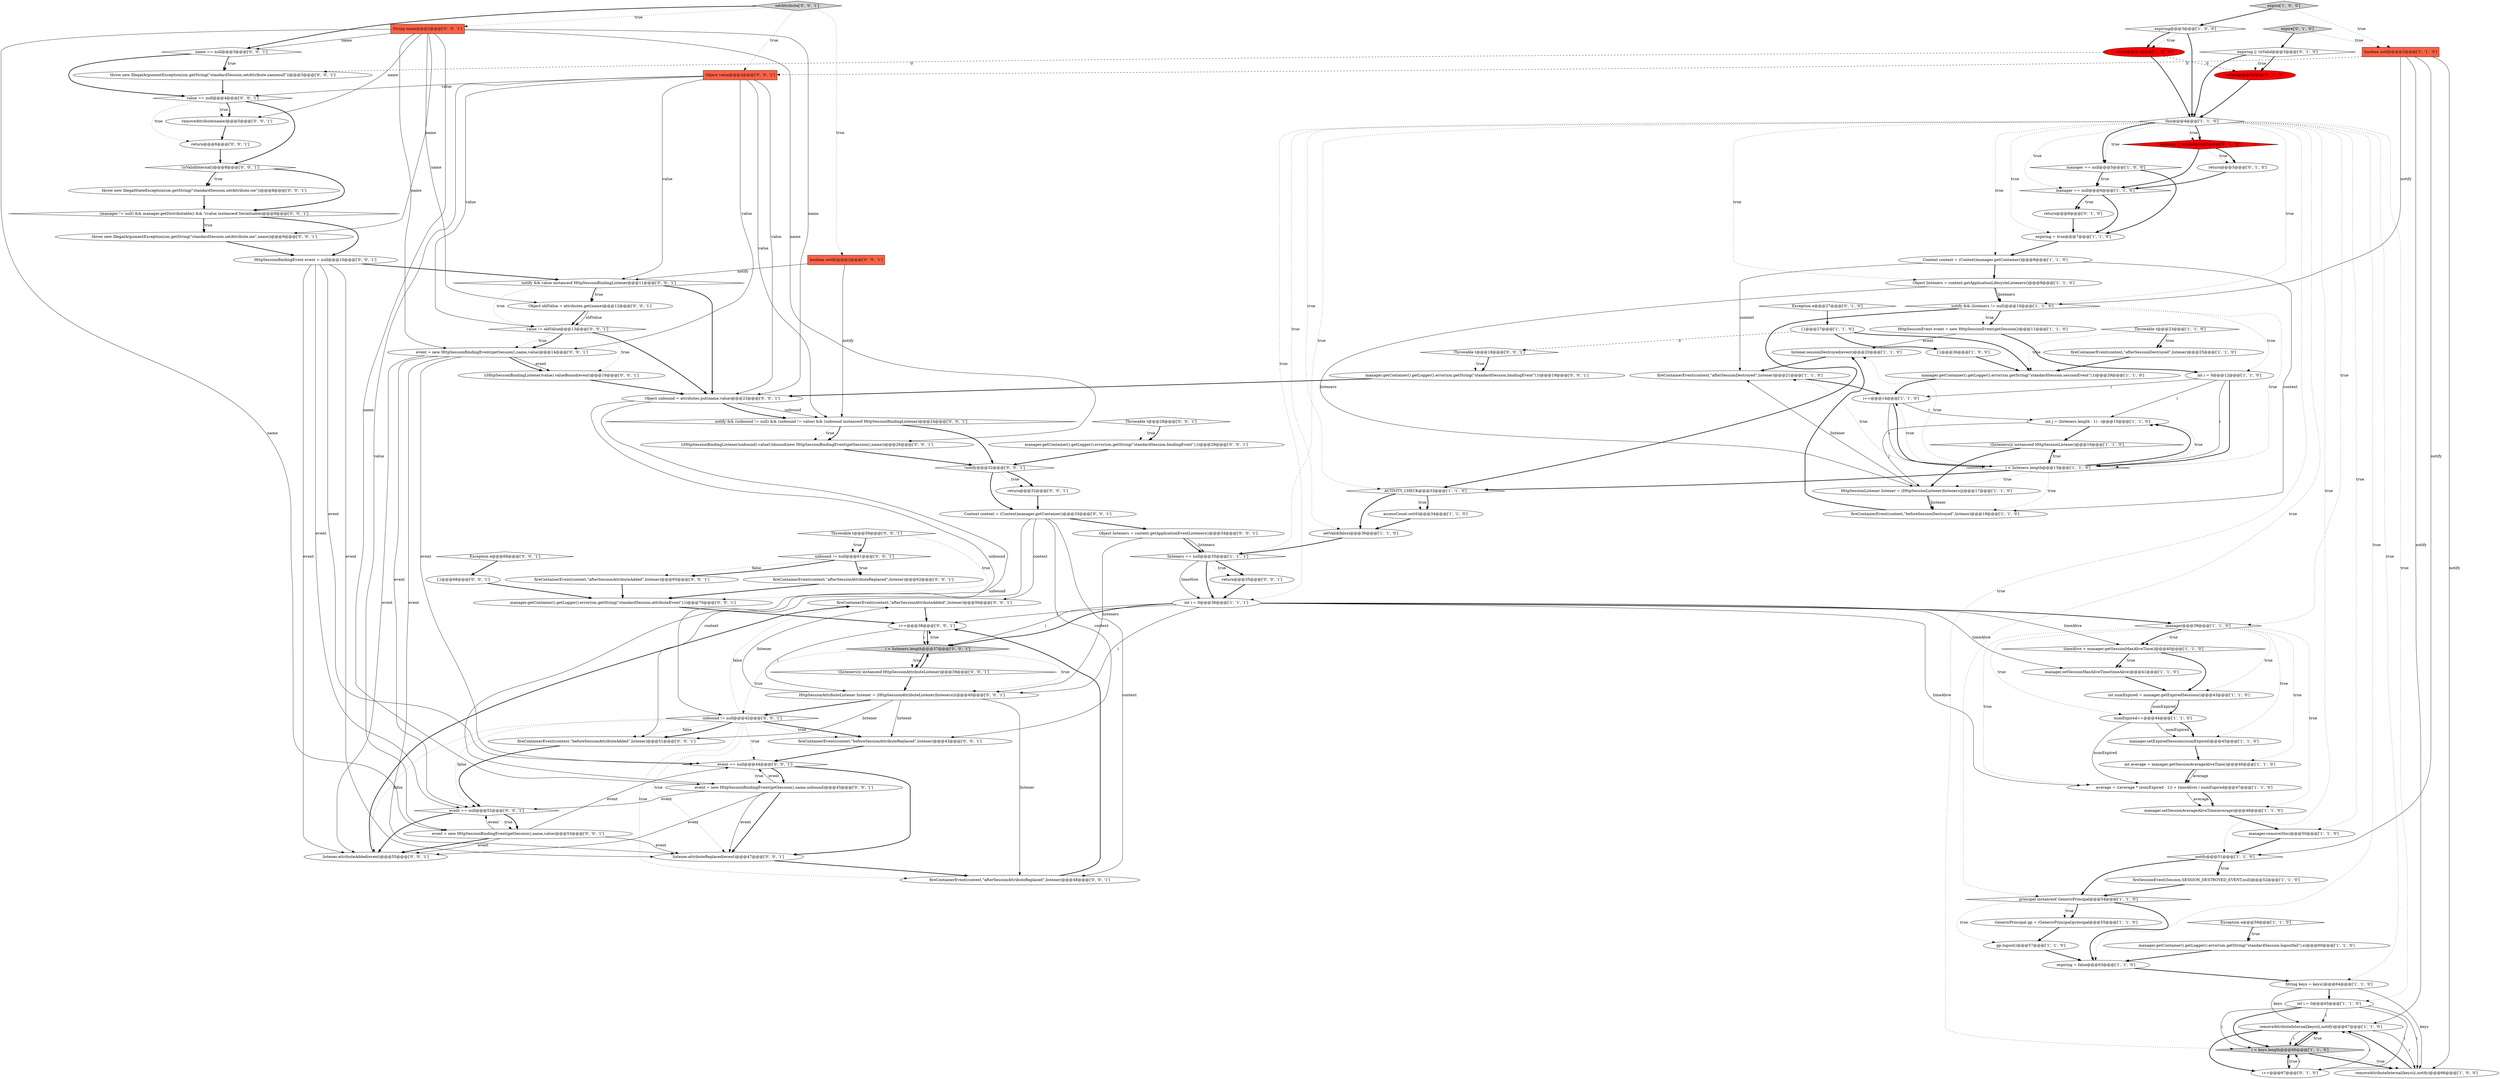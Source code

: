 digraph {
105 [style = filled, label = "!notify@@@32@@@['0', '0', '1']", fillcolor = white, shape = diamond image = "AAA0AAABBB3BBB"];
81 [style = filled, label = "fireContainerEvent(context,\"afterSessionAttributeAdded\",listener)@@@56@@@['0', '0', '1']", fillcolor = white, shape = ellipse image = "AAA0AAABBB3BBB"];
82 [style = filled, label = "Object listeners = context.getApplicationEventListeners()@@@34@@@['0', '0', '1']", fillcolor = white, shape = ellipse image = "AAA0AAABBB3BBB"];
107 [style = filled, label = "fireContainerEvent(context,\"afterSessionAttributeReplaced\",listener)@@@48@@@['0', '0', '1']", fillcolor = white, shape = ellipse image = "AAA0AAABBB3BBB"];
19 [style = filled, label = "gp.logout()@@@57@@@['1', '1', '0']", fillcolor = white, shape = ellipse image = "AAA0AAABBB1BBB"];
86 [style = filled, label = "notify && value instanceof HttpSessionBindingListener@@@11@@@['0', '0', '1']", fillcolor = white, shape = diamond image = "AAA0AAABBB3BBB"];
23 [style = filled, label = "int i = 0@@@36@@@['1', '1', '1']", fillcolor = white, shape = ellipse image = "AAA0AAABBB1BBB"];
52 [style = filled, label = "notify@@@51@@@['1', '1', '0']", fillcolor = white, shape = diamond image = "AAA0AAABBB1BBB"];
55 [style = filled, label = "Exception e@@@27@@@['0', '1', '0']", fillcolor = white, shape = diamond image = "AAA0AAABBB2BBB"];
32 [style = filled, label = "manager == null@@@6@@@['1', '1', '0']", fillcolor = white, shape = diamond image = "AAA0AAABBB1BBB"];
21 [style = filled, label = "manager.setSessionAverageAliveTime(average)@@@48@@@['1', '1', '0']", fillcolor = white, shape = ellipse image = "AAA0AAABBB1BBB"];
99 [style = filled, label = "event == null@@@52@@@['0', '0', '1']", fillcolor = white, shape = diamond image = "AAA0AAABBB3BBB"];
108 [style = filled, label = "event = new HttpSessionBindingEvent(getSession(),name,value)@@@14@@@['0', '0', '1']", fillcolor = white, shape = ellipse image = "AAA0AAABBB3BBB"];
20 [style = filled, label = "fireContainerEvent(context,\"beforeSessionDestroyed\",listener)@@@19@@@['1', '1', '0']", fillcolor = white, shape = ellipse image = "AAA0AAABBB1BBB"];
22 [style = filled, label = "removeAttributeInternal(keys(i(,notify)@@@67@@@['1', '1', '0']", fillcolor = white, shape = ellipse image = "AAA0AAABBB1BBB"];
75 [style = filled, label = "value != oldValue@@@13@@@['0', '0', '1']", fillcolor = white, shape = diamond image = "AAA0AAABBB3BBB"];
83 [style = filled, label = "Object oldValue = attributes.get(name)@@@12@@@['0', '0', '1']", fillcolor = white, shape = ellipse image = "AAA0AAABBB3BBB"];
25 [style = filled, label = "int average = manager.getSessionAverageAliveTime()@@@46@@@['1', '1', '0']", fillcolor = white, shape = ellipse image = "AAA0AAABBB1BBB"];
49 [style = filled, label = "listeners == null@@@35@@@['1', '1', '1']", fillcolor = white, shape = diamond image = "AAA0AAABBB1BBB"];
40 [style = filled, label = "manager.getContainer().getLogger().error(sm.getString(\"standardSession.sessionEvent\"),t)@@@29@@@['1', '1', '0']", fillcolor = white, shape = ellipse image = "AAA0AAABBB1BBB"];
9 [style = filled, label = "i < keys.length@@@66@@@['1', '1', '0']", fillcolor = lightgray, shape = diamond image = "AAA0AAABBB1BBB"];
97 [style = filled, label = "listener.attributeReplaced(event)@@@47@@@['0', '0', '1']", fillcolor = white, shape = ellipse image = "AAA0AAABBB3BBB"];
16 [style = filled, label = "int j = (listeners.length - 1) - i@@@15@@@['1', '1', '0']", fillcolor = white, shape = ellipse image = "AAA0AAABBB1BBB"];
31 [style = filled, label = "Object listeners = context.getApplicationLifecycleListeners()@@@9@@@['1', '1', '0']", fillcolor = white, shape = ellipse image = "AAA0AAABBB1BBB"];
46 [style = filled, label = "setValid(false)@@@36@@@['1', '1', '0']", fillcolor = white, shape = ellipse image = "AAA0AAABBB1BBB"];
50 [style = filled, label = "{}@@@27@@@['1', '1', '0']", fillcolor = white, shape = ellipse image = "AAA0AAABBB1BBB"];
65 [style = filled, label = "listener.attributeAdded(event)@@@55@@@['0', '0', '1']", fillcolor = white, shape = ellipse image = "AAA0AAABBB3BBB"];
13 [style = filled, label = "manager@@@39@@@['1', '1', '0']", fillcolor = white, shape = diamond image = "AAA0AAABBB1BBB"];
4 [style = filled, label = "Throwable t@@@23@@@['1', '1', '0']", fillcolor = white, shape = diamond image = "AAA0AAABBB1BBB"];
7 [style = filled, label = "i++@@@14@@@['1', '1', '0']", fillcolor = white, shape = ellipse image = "AAA0AAABBB1BBB"];
17 [style = filled, label = "expire['1', '0', '0']", fillcolor = lightgray, shape = diamond image = "AAA0AAABBB1BBB"];
102 [style = filled, label = "HttpSessionAttributeListener listener = (HttpSessionAttributeListener)listeners(i(@@@40@@@['0', '0', '1']", fillcolor = white, shape = ellipse image = "AAA0AAABBB3BBB"];
54 [style = filled, label = "i++@@@67@@@['0', '1', '0']", fillcolor = white, shape = ellipse image = "AAA0AAABBB2BBB"];
47 [style = filled, label = "manager.remove(this)@@@50@@@['1', '1', '0']", fillcolor = white, shape = ellipse image = "AAA0AAABBB1BBB"];
37 [style = filled, label = "Exception e@@@59@@@['1', '1', '0']", fillcolor = white, shape = diamond image = "AAA0AAABBB1BBB"];
89 [style = filled, label = "Throwable t@@@18@@@['0', '0', '1']", fillcolor = white, shape = diamond image = "AAA0AAABBB3BBB"];
24 [style = filled, label = "manager == null@@@5@@@['1', '0', '0']", fillcolor = white, shape = diamond image = "AAA0AAABBB1BBB"];
15 [style = filled, label = "listener.sessionDestroyed(event)@@@20@@@['1', '1', '0']", fillcolor = white, shape = ellipse image = "AAA0AAABBB1BBB"];
84 [style = filled, label = "fireContainerEvent(context,\"beforeSessionAttributeAdded\",listener)@@@51@@@['0', '0', '1']", fillcolor = white, shape = ellipse image = "AAA0AAABBB3BBB"];
94 [style = filled, label = "throw new IllegalArgumentException(sm.getString(\"standardSession.setAttribute.iae\",name))@@@9@@@['0', '0', '1']", fillcolor = white, shape = ellipse image = "AAA0AAABBB3BBB"];
106 [style = filled, label = "(manager != null) && manager.getDistributable() && !(value instanceof Serializable)@@@9@@@['0', '0', '1']", fillcolor = white, shape = diamond image = "AAA0AAABBB3BBB"];
38 [style = filled, label = "fireContainerEvent(context,\"afterSessionDestroyed\",listener)@@@21@@@['1', '1', '0']", fillcolor = white, shape = ellipse image = "AAA0AAABBB1BBB"];
8 [style = filled, label = "numExpired++@@@44@@@['1', '1', '0']", fillcolor = white, shape = ellipse image = "AAA0AAABBB1BBB"];
67 [style = filled, label = "String name@@@2@@@['0', '0', '1']", fillcolor = tomato, shape = box image = "AAA0AAABBB3BBB"];
60 [style = filled, label = "expiring || !isValid@@@5@@@['0', '1', '0']", fillcolor = red, shape = diamond image = "AAA1AAABBB2BBB"];
43 [style = filled, label = "notify && (listeners != null)@@@10@@@['1', '1', '0']", fillcolor = white, shape = diamond image = "AAA0AAABBB1BBB"];
92 [style = filled, label = "event = new HttpSessionBindingEvent(getSession(),name,value)@@@53@@@['0', '0', '1']", fillcolor = white, shape = ellipse image = "AAA0AAABBB3BBB"];
42 [style = filled, label = "fireSessionEvent(Session.SESSION_DESTROYED_EVENT,null)@@@52@@@['1', '1', '0']", fillcolor = white, shape = ellipse image = "AAA0AAABBB1BBB"];
93 [style = filled, label = "unbound != null@@@42@@@['0', '0', '1']", fillcolor = white, shape = diamond image = "AAA0AAABBB3BBB"];
30 [style = filled, label = "String keys = keys()@@@64@@@['1', '1', '0']", fillcolor = white, shape = ellipse image = "AAA0AAABBB1BBB"];
62 [style = filled, label = "throw new IllegalStateException(sm.getString(\"standardSession.setAttribute.ise\"))@@@8@@@['0', '0', '1']", fillcolor = white, shape = ellipse image = "AAA0AAABBB3BBB"];
27 [style = filled, label = "manager.setSessionMaxAliveTime(timeAlive)@@@41@@@['1', '1', '0']", fillcolor = white, shape = ellipse image = "AAA0AAABBB1BBB"];
90 [style = filled, label = "HttpSessionBindingEvent event = null@@@10@@@['0', '0', '1']", fillcolor = white, shape = ellipse image = "AAA0AAABBB3BBB"];
48 [style = filled, label = "fireContainerEvent(context,\"afterSessionDestroyed\",listener)@@@25@@@['1', '1', '0']", fillcolor = white, shape = ellipse image = "AAA0AAABBB1BBB"];
77 [style = filled, label = "i++@@@38@@@['0', '0', '1']", fillcolor = white, shape = ellipse image = "AAA0AAABBB3BBB"];
10 [style = filled, label = "principal instanceof GenericPrincipal@@@54@@@['1', '1', '0']", fillcolor = white, shape = diamond image = "AAA0AAABBB1BBB"];
96 [style = filled, label = "!isValidInternal()@@@8@@@['0', '0', '1']", fillcolor = white, shape = diamond image = "AAA0AAABBB3BBB"];
78 [style = filled, label = "name == null@@@3@@@['0', '0', '1']", fillcolor = white, shape = diamond image = "AAA0AAABBB3BBB"];
70 [style = filled, label = "fireContainerEvent(context,\"afterSessionAttributeAdded\",listener)@@@65@@@['0', '0', '1']", fillcolor = white, shape = ellipse image = "AAA0AAABBB3BBB"];
63 [style = filled, label = "((HttpSessionBindingListener)unbound).valueUnbound(new HttpSessionBindingEvent(getSession(),name))@@@26@@@['0', '0', '1']", fillcolor = white, shape = ellipse image = "AAA0AAABBB3BBB"];
113 [style = filled, label = "return@@@32@@@['0', '0', '1']", fillcolor = white, shape = ellipse image = "AAA0AAABBB3BBB"];
72 [style = filled, label = "manager.getContainer().getLogger().error(sm.getString(\"standardSession.bindingEvent\"),t)@@@29@@@['0', '0', '1']", fillcolor = white, shape = ellipse image = "AAA0AAABBB3BBB"];
26 [style = filled, label = "return@@@3@@@['1', '0', '0']", fillcolor = red, shape = ellipse image = "AAA1AAABBB1BBB"];
76 [style = filled, label = "fireContainerEvent(context,\"beforeSessionAttributeReplaced\",listener)@@@43@@@['0', '0', '1']", fillcolor = white, shape = ellipse image = "AAA0AAABBB3BBB"];
61 [style = filled, label = "expire['0', '1', '0']", fillcolor = lightgray, shape = diamond image = "AAA0AAABBB2BBB"];
68 [style = filled, label = "notify && (unbound != null) && (unbound != value) && (unbound instanceof HttpSessionBindingListener)@@@24@@@['0', '0', '1']", fillcolor = white, shape = diamond image = "AAA0AAABBB3BBB"];
100 [style = filled, label = "manager.getContainer().getLogger().error(sm.getString(\"standardSession.attributeEvent\"),t)@@@70@@@['0', '0', '1']", fillcolor = white, shape = ellipse image = "AAA0AAABBB3BBB"];
109 [style = filled, label = "((HttpSessionBindingListener)value).valueBound(event)@@@16@@@['0', '0', '1']", fillcolor = white, shape = ellipse image = "AAA0AAABBB3BBB"];
104 [style = filled, label = "{}@@@68@@@['0', '0', '1']", fillcolor = white, shape = ellipse image = "AAA0AAABBB3BBB"];
53 [style = filled, label = "expiring = false@@@63@@@['1', '1', '0']", fillcolor = white, shape = ellipse image = "AAA0AAABBB1BBB"];
36 [style = filled, label = "GenericPrincipal gp = (GenericPrincipal)principal@@@55@@@['1', '1', '0']", fillcolor = white, shape = ellipse image = "AAA0AAABBB1BBB"];
114 [style = filled, label = "value == null@@@4@@@['0', '0', '1']", fillcolor = white, shape = diamond image = "AAA0AAABBB3BBB"];
1 [style = filled, label = "HttpSessionEvent event = new HttpSessionEvent(getSession())@@@11@@@['1', '1', '0']", fillcolor = white, shape = ellipse image = "AAA0AAABBB1BBB"];
112 [style = filled, label = "Object unbound = attributes.put(name,value)@@@23@@@['0', '0', '1']", fillcolor = white, shape = ellipse image = "AAA0AAABBB3BBB"];
39 [style = filled, label = "average = ((average * (numExpired - 1)) + timeAlive) / numExpired@@@47@@@['1', '1', '0']", fillcolor = white, shape = ellipse image = "AAA0AAABBB1BBB"];
41 [style = filled, label = "{}@@@26@@@['1', '0', '0']", fillcolor = white, shape = ellipse image = "AAA0AAABBB1BBB"];
98 [style = filled, label = "!(listeners(i( instanceof HttpSessionAttributeListener)@@@39@@@['0', '0', '1']", fillcolor = white, shape = diamond image = "AAA0AAABBB3BBB"];
73 [style = filled, label = "Exception e@@@68@@@['0', '0', '1']", fillcolor = white, shape = diamond image = "AAA0AAABBB3BBB"];
79 [style = filled, label = "event == null@@@44@@@['0', '0', '1']", fillcolor = white, shape = diamond image = "AAA0AAABBB3BBB"];
34 [style = filled, label = "boolean notify@@@2@@@['1', '1', '0']", fillcolor = tomato, shape = box image = "AAA0AAABBB1BBB"];
111 [style = filled, label = "unbound != null@@@61@@@['0', '0', '1']", fillcolor = white, shape = diamond image = "AAA0AAABBB3BBB"];
28 [style = filled, label = "expiring = true@@@7@@@['1', '1', '0']", fillcolor = white, shape = ellipse image = "AAA0AAABBB1BBB"];
6 [style = filled, label = "int i = 0@@@65@@@['1', '1', '0']", fillcolor = white, shape = ellipse image = "AAA0AAABBB1BBB"];
58 [style = filled, label = "return@@@3@@@['0', '1', '0']", fillcolor = red, shape = ellipse image = "AAA1AAABBB2BBB"];
18 [style = filled, label = "manager.getContainer().getLogger().error(sm.getString(\"standardSession.logoutfail\"),e)@@@60@@@['1', '1', '0']", fillcolor = white, shape = ellipse image = "AAA0AAABBB1BBB"];
5 [style = filled, label = "accessCount.set(0)@@@34@@@['1', '1', '0']", fillcolor = white, shape = ellipse image = "AAA0AAABBB1BBB"];
59 [style = filled, label = "return@@@5@@@['0', '1', '0']", fillcolor = white, shape = ellipse image = "AAA0AAABBB2BBB"];
44 [style = filled, label = "int i = 0@@@12@@@['1', '1', '0']", fillcolor = white, shape = ellipse image = "AAA0AAABBB1BBB"];
110 [style = filled, label = "throw new IllegalArgumentException(sm.getString(\"standardSession.setAttribute.namenull\"))@@@3@@@['0', '0', '1']", fillcolor = white, shape = ellipse image = "AAA0AAABBB3BBB"];
74 [style = filled, label = "fireContainerEvent(context,\"afterSessionAttributeReplaced\",listener)@@@62@@@['0', '0', '1']", fillcolor = white, shape = ellipse image = "AAA0AAABBB3BBB"];
91 [style = filled, label = "i < listeners.length@@@37@@@['0', '0', '1']", fillcolor = lightgray, shape = diamond image = "AAA0AAABBB3BBB"];
45 [style = filled, label = "!(listeners(j( instanceof HttpSessionListener)@@@16@@@['1', '1', '0']", fillcolor = white, shape = diamond image = "AAA0AAABBB1BBB"];
3 [style = filled, label = "Context context = (Context)manager.getContainer()@@@8@@@['1', '1', '0']", fillcolor = white, shape = ellipse image = "AAA0AAABBB1BBB"];
64 [style = filled, label = "return@@@35@@@['0', '0', '1']", fillcolor = white, shape = ellipse image = "AAA0AAABBB3BBB"];
56 [style = filled, label = "expiring || !isValid@@@3@@@['0', '1', '0']", fillcolor = white, shape = diamond image = "AAA0AAABBB2BBB"];
80 [style = filled, label = "removeAttribute(name)@@@5@@@['0', '0', '1']", fillcolor = white, shape = ellipse image = "AAA0AAABBB3BBB"];
85 [style = filled, label = "Throwable t@@@59@@@['0', '0', '1']", fillcolor = white, shape = diamond image = "AAA0AAABBB3BBB"];
87 [style = filled, label = "Object value@@@2@@@['0', '0', '1']", fillcolor = tomato, shape = box image = "AAA0AAABBB3BBB"];
103 [style = filled, label = "setAttribute['0', '0', '1']", fillcolor = lightgray, shape = diamond image = "AAA0AAABBB3BBB"];
95 [style = filled, label = "Context context = (Context)manager.getContainer()@@@33@@@['0', '0', '1']", fillcolor = white, shape = ellipse image = "AAA0AAABBB3BBB"];
35 [style = filled, label = "timeAlive > manager.getSessionMaxAliveTime()@@@40@@@['1', '1', '0']", fillcolor = white, shape = diamond image = "AAA0AAABBB1BBB"];
88 [style = filled, label = "event = new HttpSessionBindingEvent(getSession(),name,unbound)@@@45@@@['0', '0', '1']", fillcolor = white, shape = ellipse image = "AAA0AAABBB3BBB"];
11 [style = filled, label = "removeAttributeInternal(keys(i(,notify)@@@66@@@['1', '0', '0']", fillcolor = white, shape = ellipse image = "AAA0AAABBB1BBB"];
29 [style = filled, label = "int numExpired = manager.getExpiredSessions()@@@43@@@['1', '1', '0']", fillcolor = white, shape = ellipse image = "AAA0AAABBB1BBB"];
2 [style = filled, label = "expiring@@@3@@@['1', '0', '0']", fillcolor = white, shape = diamond image = "AAA0AAABBB1BBB"];
57 [style = filled, label = "return@@@6@@@['0', '1', '0']", fillcolor = white, shape = ellipse image = "AAA0AAABBB2BBB"];
69 [style = filled, label = "return@@@6@@@['0', '0', '1']", fillcolor = white, shape = ellipse image = "AAA0AAABBB3BBB"];
71 [style = filled, label = "manager.getContainer().getLogger().error(sm.getString(\"standardSession.bindingEvent\"),t)@@@19@@@['0', '0', '1']", fillcolor = white, shape = ellipse image = "AAA0AAABBB3BBB"];
12 [style = filled, label = "ACTIVITY_CHECK@@@33@@@['1', '1', '0']", fillcolor = white, shape = diamond image = "AAA0AAABBB1BBB"];
14 [style = filled, label = "i < listeners.length@@@13@@@['1', '1', '0']", fillcolor = white, shape = diamond image = "AAA0AAABBB1BBB"];
51 [style = filled, label = "HttpSessionListener listener = (HttpSessionListener)listeners(j(@@@17@@@['1', '1', '0']", fillcolor = white, shape = ellipse image = "AAA0AAABBB1BBB"];
66 [style = filled, label = "boolean notify@@@2@@@['0', '0', '1']", fillcolor = tomato, shape = box image = "AAA0AAABBB3BBB"];
101 [style = filled, label = "Throwable t@@@28@@@['0', '0', '1']", fillcolor = white, shape = diamond image = "AAA0AAABBB3BBB"];
33 [style = filled, label = "manager.setExpiredSessions(numExpired)@@@45@@@['1', '1', '0']", fillcolor = white, shape = ellipse image = "AAA0AAABBB1BBB"];
0 [style = filled, label = "this@@@4@@@['1', '1', '0']", fillcolor = white, shape = diamond image = "AAA0AAABBB1BBB"];
23->27 [style = solid, label="timeAlive"];
44->7 [style = solid, label="i"];
6->9 [style = solid, label="i"];
0->12 [style = dotted, label="true"];
75->109 [style = dotted, label="true"];
2->26 [style = bold, label=""];
12->5 [style = bold, label=""];
9->11 [style = bold, label=""];
61->56 [style = bold, label=""];
58->0 [style = bold, label=""];
90->86 [style = bold, label=""];
16->51 [style = solid, label="j"];
14->45 [style = dotted, label="true"];
100->77 [style = bold, label=""];
30->11 [style = solid, label="keys"];
24->32 [style = bold, label=""];
83->75 [style = bold, label=""];
65->81 [style = bold, label=""];
10->53 [style = bold, label=""];
60->32 [style = bold, label=""];
77->91 [style = solid, label="i"];
77->91 [style = bold, label=""];
44->14 [style = solid, label="i"];
31->51 [style = solid, label="listeners"];
112->93 [style = solid, label="unbound"];
69->96 [style = bold, label=""];
84->99 [style = bold, label=""];
87->68 [style = solid, label="value"];
30->6 [style = bold, label=""];
0->6 [style = dotted, label="true"];
34->22 [style = solid, label="notify"];
103->67 [style = dotted, label="true"];
7->16 [style = solid, label="i"];
14->51 [style = dotted, label="true"];
60->59 [style = dotted, label="true"];
67->94 [style = solid, label="name"];
108->65 [style = solid, label="event"];
90->99 [style = solid, label="event"];
108->109 [style = solid, label="event"];
22->9 [style = solid, label="i"];
0->31 [style = dotted, label="true"];
13->35 [style = dotted, label="true"];
91->98 [style = dotted, label="true"];
6->54 [style = solid, label="i"];
66->68 [style = solid, label="notify"];
7->14 [style = bold, label=""];
23->77 [style = solid, label="i"];
92->99 [style = solid, label="event"];
112->88 [style = solid, label="unbound"];
49->23 [style = solid, label="timeNow"];
67->80 [style = solid, label="name"];
88->97 [style = solid, label="event"];
13->21 [style = dotted, label="true"];
23->13 [style = bold, label=""];
38->7 [style = bold, label=""];
33->25 [style = bold, label=""];
101->72 [style = dotted, label="true"];
0->24 [style = dotted, label="true"];
0->24 [style = bold, label=""];
43->1 [style = bold, label=""];
0->52 [style = dotted, label="true"];
14->7 [style = dotted, label="true"];
91->98 [style = bold, label=""];
43->14 [style = dotted, label="true"];
26->58 [style = dashed, label="0"];
56->58 [style = dotted, label="true"];
109->112 [style = bold, label=""];
90->79 [style = solid, label="event"];
22->11 [style = solid, label="i"];
17->34 [style = dotted, label="true"];
78->114 [style = bold, label=""];
0->3 [style = dotted, label="true"];
28->3 [style = bold, label=""];
108->79 [style = solid, label="event"];
26->110 [style = dashed, label="0"];
79->88 [style = bold, label=""];
99->65 [style = bold, label=""];
103->66 [style = dotted, label="true"];
20->15 [style = bold, label=""];
1->15 [style = solid, label="event"];
114->69 [style = dotted, label="true"];
93->84 [style = bold, label=""];
105->113 [style = bold, label=""];
87->92 [style = solid, label="value"];
13->39 [style = dotted, label="true"];
14->16 [style = bold, label=""];
99->92 [style = dotted, label="true"];
24->28 [style = bold, label=""];
0->46 [style = dotted, label="true"];
15->38 [style = bold, label=""];
49->64 [style = bold, label=""];
23->39 [style = solid, label="timeAlive"];
98->91 [style = bold, label=""];
88->97 [style = bold, label=""];
88->65 [style = solid, label="event"];
39->21 [style = solid, label="average"];
1->44 [style = bold, label=""];
71->112 [style = bold, label=""];
0->43 [style = dotted, label="true"];
0->10 [style = dotted, label="true"];
87->108 [style = solid, label="value"];
13->25 [style = dotted, label="true"];
16->45 [style = bold, label=""];
114->96 [style = bold, label=""];
72->105 [style = bold, label=""];
108->99 [style = solid, label="event"];
59->32 [style = bold, label=""];
96->62 [style = dotted, label="true"];
22->9 [style = bold, label=""];
8->39 [style = solid, label="numExpired"];
73->104 [style = bold, label=""];
82->102 [style = solid, label="listeners"];
81->77 [style = bold, label=""];
90->65 [style = solid, label="event"];
53->30 [style = bold, label=""];
37->18 [style = dotted, label="true"];
49->64 [style = dotted, label="true"];
0->60 [style = dotted, label="true"];
34->43 [style = solid, label="notify"];
88->99 [style = solid, label="event"];
79->88 [style = dotted, label="true"];
50->89 [style = dashed, label="0"];
8->33 [style = solid, label="numExpired"];
54->9 [style = solid, label="i"];
102->76 [style = solid, label="listener"];
108->97 [style = solid, label="event"];
87->75 [style = solid, label="value"];
112->68 [style = bold, label=""];
56->58 [style = bold, label=""];
78->110 [style = bold, label=""];
26->0 [style = bold, label=""];
52->42 [style = bold, label=""];
45->14 [style = bold, label=""];
94->90 [style = bold, label=""];
68->63 [style = dotted, label="true"];
17->2 [style = bold, label=""];
25->39 [style = solid, label="average"];
43->12 [style = bold, label=""];
79->97 [style = bold, label=""];
13->29 [style = dotted, label="true"];
62->106 [style = bold, label=""];
67->108 [style = solid, label="name"];
87->86 [style = solid, label="value"];
98->102 [style = bold, label=""];
111->74 [style = bold, label=""];
87->114 [style = solid, label="value"];
106->94 [style = bold, label=""];
6->22 [style = solid, label="i"];
67->78 [style = solid, label="name"];
23->35 [style = solid, label="timeAlive"];
43->1 [style = dotted, label="true"];
22->54 [style = bold, label=""];
112->68 [style = solid, label="unbound"];
27->29 [style = bold, label=""];
91->77 [style = dotted, label="true"];
85->111 [style = bold, label=""];
93->79 [style = dotted, label="true"];
63->105 [style = bold, label=""];
111->70 [style = dotted, label="false"];
50->41 [style = bold, label=""];
95->76 [style = solid, label="context"];
0->53 [style = dotted, label="true"];
83->75 [style = solid, label="oldValue"];
101->72 [style = bold, label=""];
70->100 [style = bold, label=""];
82->49 [style = solid, label="listeners"];
34->87 [style = dashed, label="0"];
9->22 [style = bold, label=""];
96->62 [style = bold, label=""];
8->33 [style = bold, label=""];
21->47 [style = bold, label=""];
9->54 [style = dotted, label="true"];
78->110 [style = dotted, label="true"];
88->79 [style = solid, label="event"];
24->32 [style = dotted, label="true"];
93->76 [style = bold, label=""];
35->29 [style = bold, label=""];
25->39 [style = bold, label=""];
68->105 [style = bold, label=""];
45->51 [style = bold, label=""];
32->57 [style = dotted, label="true"];
9->11 [style = dotted, label="true"];
68->63 [style = bold, label=""];
23->102 [style = solid, label="i"];
52->42 [style = dotted, label="true"];
95->107 [style = solid, label="context"];
49->23 [style = bold, label=""];
32->57 [style = bold, label=""];
44->14 [style = bold, label=""];
92->79 [style = solid, label="event"];
103->78 [style = bold, label=""];
105->95 [style = bold, label=""];
0->30 [style = dotted, label="true"];
86->83 [style = bold, label=""];
51->20 [style = bold, label=""];
93->81 [style = dotted, label="false"];
85->100 [style = dotted, label="true"];
30->22 [style = solid, label="keys"];
14->16 [style = dotted, label="true"];
67->112 [style = solid, label="name"];
43->44 [style = dotted, label="true"];
39->21 [style = bold, label=""];
114->80 [style = bold, label=""];
2->0 [style = bold, label=""];
51->20 [style = solid, label="listener"];
111->74 [style = dotted, label="true"];
13->33 [style = dotted, label="true"];
12->46 [style = bold, label=""];
92->65 [style = solid, label="event"];
41->40 [style = bold, label=""];
19->53 [style = bold, label=""];
95->81 [style = solid, label="context"];
13->8 [style = dotted, label="true"];
51->38 [style = solid, label="listener"];
10->19 [style = dotted, label="true"];
89->71 [style = bold, label=""];
74->100 [style = bold, label=""];
95->82 [style = bold, label=""];
91->93 [style = dotted, label="true"];
44->16 [style = solid, label="i"];
29->8 [style = solid, label="numExpired"];
3->38 [style = solid, label="context"];
105->113 [style = dotted, label="true"];
31->43 [style = bold, label=""];
31->43 [style = solid, label="listeners"];
2->26 [style = dotted, label="true"];
67->83 [style = solid, label="name"];
114->80 [style = dotted, label="true"];
102->81 [style = solid, label="listener"];
0->23 [style = dotted, label="true"];
11->22 [style = bold, label=""];
55->50 [style = bold, label=""];
0->32 [style = dotted, label="true"];
103->87 [style = dotted, label="true"];
4->48 [style = bold, label=""];
47->52 [style = bold, label=""];
9->22 [style = dotted, label="true"];
67->92 [style = solid, label="name"];
0->9 [style = dotted, label="true"];
107->77 [style = bold, label=""];
7->14 [style = solid, label="i"];
36->19 [style = bold, label=""];
90->97 [style = solid, label="event"];
0->47 [style = dotted, label="true"];
75->112 [style = bold, label=""];
87->112 [style = solid, label="value"];
86->75 [style = dotted, label="true"];
67->88 [style = solid, label="name"];
0->28 [style = dotted, label="true"];
29->8 [style = bold, label=""];
23->91 [style = solid, label="i"];
93->65 [style = dotted, label="false"];
35->27 [style = bold, label=""];
82->49 [style = bold, label=""];
0->13 [style = dotted, label="true"];
54->22 [style = solid, label="i"];
89->71 [style = dotted, label="true"];
85->111 [style = dotted, label="true"];
57->28 [style = bold, label=""];
67->63 [style = solid, label="name"];
4->40 [style = dotted, label="true"];
3->31 [style = bold, label=""];
93->107 [style = dotted, label="true"];
46->49 [style = bold, label=""];
91->102 [style = dotted, label="true"];
18->53 [style = bold, label=""];
56->0 [style = bold, label=""];
108->109 [style = bold, label=""];
52->10 [style = bold, label=""];
23->91 [style = bold, label=""];
60->59 [style = bold, label=""];
66->86 [style = solid, label="notify"];
106->94 [style = dotted, label="true"];
61->34 [style = dotted, label="true"];
104->100 [style = bold, label=""];
93->76 [style = dotted, label="true"];
48->40 [style = bold, label=""];
10->36 [style = bold, label=""];
106->90 [style = bold, label=""];
93->99 [style = dotted, label="false"];
75->108 [style = dotted, label="true"];
64->23 [style = bold, label=""];
97->107 [style = bold, label=""];
14->20 [style = dotted, label="true"];
96->106 [style = bold, label=""];
95->84 [style = solid, label="context"];
102->107 [style = solid, label="listener"];
14->15 [style = dotted, label="true"];
0->49 [style = dotted, label="true"];
35->27 [style = dotted, label="true"];
10->36 [style = dotted, label="true"];
40->7 [style = bold, label=""];
86->112 [style = bold, label=""];
0->60 [style = bold, label=""];
14->38 [style = dotted, label="true"];
75->108 [style = bold, label=""];
6->11 [style = solid, label="i"];
93->97 [style = dotted, label="true"];
12->5 [style = dotted, label="true"];
93->84 [style = dotted, label="false"];
4->48 [style = dotted, label="true"];
14->12 [style = bold, label=""];
42->10 [style = bold, label=""];
34->52 [style = solid, label="notify"];
50->40 [style = bold, label=""];
54->9 [style = bold, label=""];
102->93 [style = bold, label=""];
99->92 [style = bold, label=""];
37->18 [style = bold, label=""];
92->65 [style = bold, label=""];
86->83 [style = dotted, label="true"];
80->69 [style = bold, label=""];
113->95 [style = bold, label=""];
3->20 [style = solid, label="context"];
76->79 [style = bold, label=""];
102->84 [style = solid, label="listener"];
6->9 [style = bold, label=""];
110->114 [style = bold, label=""];
13->35 [style = bold, label=""];
92->97 [style = solid, label="event"];
32->28 [style = bold, label=""];
34->11 [style = solid, label="notify"];
5->46 [style = bold, label=""];
111->70 [style = bold, label=""];
77->102 [style = solid, label="i"];
}
